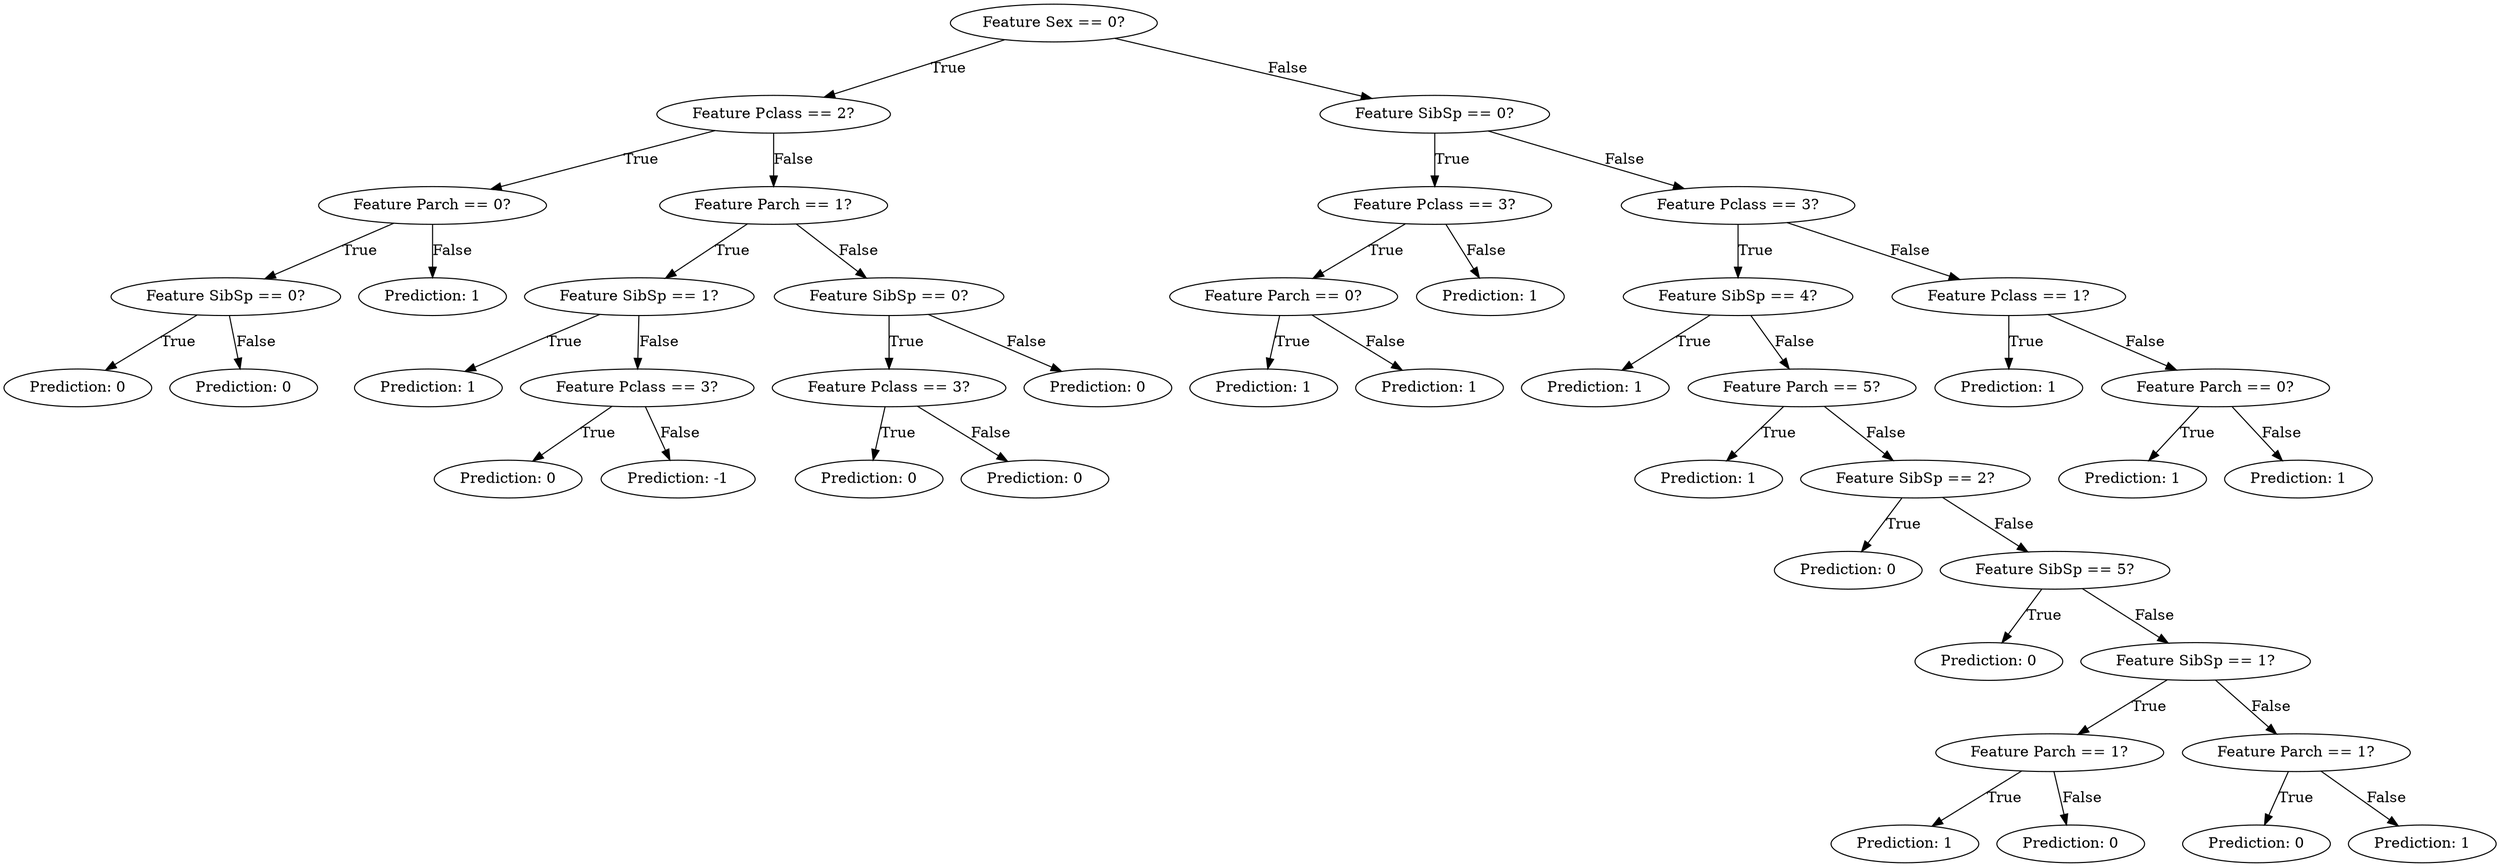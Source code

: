 digraph {
	1353755223184 [label="Feature Sex == 0?"]
	1353755225344 [label="Feature Pclass == 2?"]
	1353755280816 [label="Feature Parch == 0?"]
	1353755283264 [label="Feature SibSp == 0?"]
	1353755282832 [label="Prediction: 0"]
	1353755283264 -> 1353755282832 [label=True]
	1353755282016 [label="Prediction: 0"]
	1353755283264 -> 1353755282016 [label=False]
	1353755280816 -> 1353755283264 [label=True]
	1353755281632 [label="Prediction: 1"]
	1353755280816 -> 1353755281632 [label=False]
	1353755225344 -> 1353755280816 [label=True]
	1353755281584 [label="Feature Parch == 1?"]
	1353755333056 [label="Feature SibSp == 1?"]
	1353755283408 [label="Prediction: 1"]
	1353755333056 -> 1353755283408 [label=True]
	1353755335936 [label="Feature Pclass == 3?"]
	1353755335408 [label="Prediction: 0"]
	1353755335936 -> 1353755335408 [label=True]
	1353755335984 [label="Prediction: -1"]
	1353755335936 -> 1353755335984 [label=False]
	1353755333056 -> 1353755335936 [label=False]
	1353755281584 -> 1353755333056 [label=True]
	1353755335264 [label="Feature SibSp == 0?"]
	1353755336416 [label="Feature Pclass == 3?"]
	1353755336320 [label="Prediction: 0"]
	1353755336416 -> 1353755336320 [label=True]
	1353755336608 [label="Prediction: 0"]
	1353755336416 -> 1353755336608 [label=False]
	1353755335264 -> 1353755336416 [label=True]
	1353755334112 [label="Prediction: 0"]
	1353755335264 -> 1353755334112 [label=False]
	1353755281584 -> 1353755335264 [label=False]
	1353755225344 -> 1353755281584 [label=False]
	1353755223184 -> 1353755225344 [label=True]
	1353755224240 [label="Feature SibSp == 0?"]
	1353755281824 [label="Feature Pclass == 3?"]
	1353755334016 [label="Feature Parch == 0?"]
	1353755281680 [label="Prediction: 1"]
	1353755334016 -> 1353755281680 [label=True]
	1353755335312 [label="Prediction: 1"]
	1353755334016 -> 1353755335312 [label=False]
	1353755281824 -> 1353755334016 [label=True]
	1353755281920 [label="Prediction: 1"]
	1353755281824 -> 1353755281920 [label=False]
	1353755224240 -> 1353755281824 [label=True]
	1353755282784 [label="Feature Pclass == 3?"]
	1353755332768 [label="Feature SibSp == 4?"]
	1353755334304 [label="Prediction: 1"]
	1353755332768 -> 1353755334304 [label=True]
	1353755366544 [label="Feature Parch == 5?"]
	1353755366400 [label="Prediction: 1"]
	1353755366544 -> 1353755366400 [label=True]
	1353755368128 [label="Feature SibSp == 2?"]
	1353755369088 [label="Prediction: 0"]
	1353755368128 -> 1353755369088 [label=True]
	1353755408896 [label="Feature SibSp == 5?"]
	1353755408752 [label="Prediction: 0"]
	1353755408896 -> 1353755408752 [label=True]
	1353755423984 [label="Feature SibSp == 1?"]
	1353755426624 [label="Feature Parch == 1?"]
	1353755426000 [label="Prediction: 1"]
	1353755426624 -> 1353755426000 [label=True]
	1353755426432 [label="Prediction: 0"]
	1353755426624 -> 1353755426432 [label=False]
	1353755423984 -> 1353755426624 [label=True]
	1353755480320 [label="Feature Parch == 1?"]
	1353755426768 [label="Prediction: 0"]
	1353755480320 -> 1353755426768 [label=True]
	1353755425520 [label="Prediction: 1"]
	1353755480320 -> 1353755425520 [label=False]
	1353755423984 -> 1353755480320 [label=False]
	1353755408896 -> 1353755423984 [label=False]
	1353755368128 -> 1353755408896 [label=False]
	1353755366544 -> 1353755368128 [label=False]
	1353755332768 -> 1353755366544 [label=False]
	1353755282784 -> 1353755332768 [label=True]
	1353755336272 [label="Feature Pclass == 1?"]
	1353755333344 [label="Prediction: 1"]
	1353755336272 -> 1353755333344 [label=True]
	1353755368704 [label="Feature Parch == 0?"]
	1353755368992 [label="Prediction: 1"]
	1353755368704 -> 1353755368992 [label=True]
	1353755366736 [label="Prediction: 1"]
	1353755368704 -> 1353755366736 [label=False]
	1353755336272 -> 1353755368704 [label=False]
	1353755282784 -> 1353755336272 [label=False]
	1353755224240 -> 1353755282784 [label=False]
	1353755223184 -> 1353755224240 [label=False]
}
